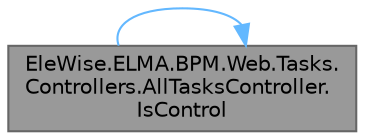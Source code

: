 digraph "EleWise.ELMA.BPM.Web.Tasks.Controllers.AllTasksController.IsControl"
{
 // LATEX_PDF_SIZE
  bgcolor="transparent";
  edge [fontname=Helvetica,fontsize=10,labelfontname=Helvetica,labelfontsize=10];
  node [fontname=Helvetica,fontsize=10,shape=box,height=0.2,width=0.4];
  rankdir="LR";
  Node1 [id="Node000001",label="EleWise.ELMA.BPM.Web.Tasks.\lControllers.AllTasksController.\lIsControl",height=0.2,width=0.4,color="gray40", fillcolor="grey60", style="filled", fontcolor="black",tooltip="Возвращает true для фильтрации контроля"];
  Node1 -> Node1 [id="edge1_Node000001_Node000001",color="steelblue1",style="solid",tooltip=" "];
}
